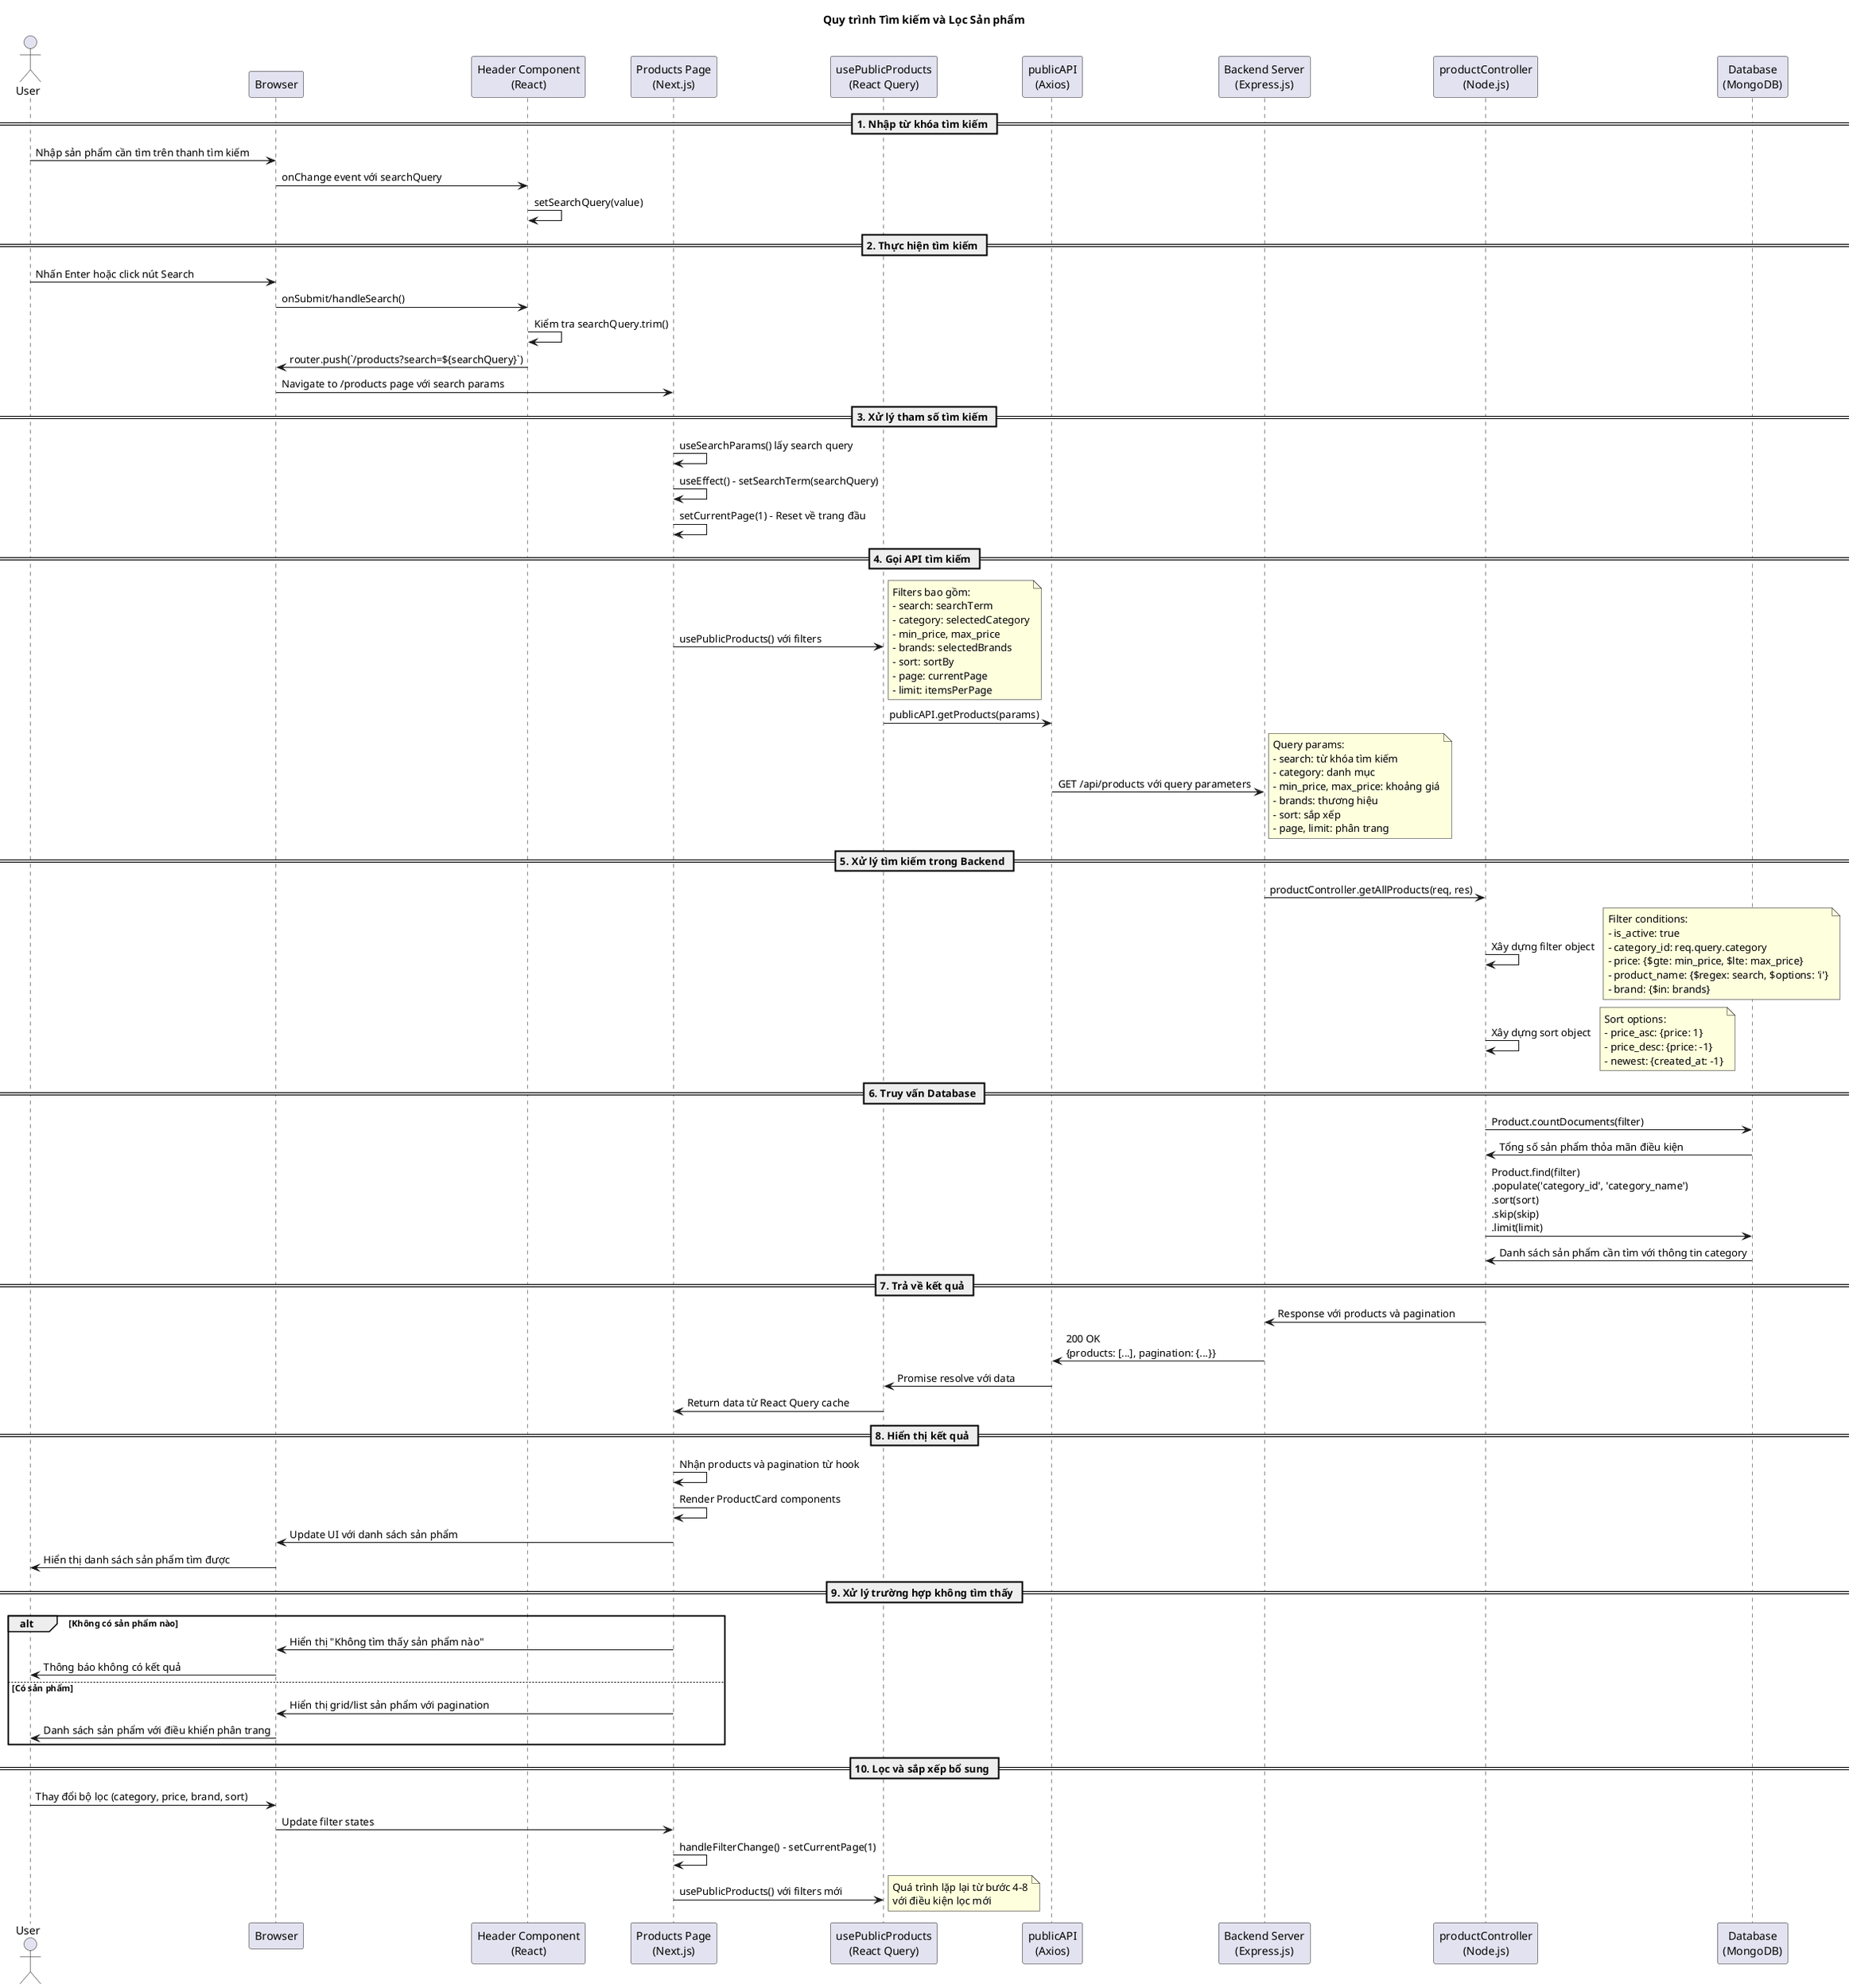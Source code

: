 @startuml search-product-sequence-diagram

title Quy trình Tìm kiếm và Lọc Sản phẩm

actor User as U
participant "Browser" as B
participant "Header Component\n(React)" as H
participant "Products Page\n(Next.js)" as P
participant "usePublicProducts\n(React Query)" as Q
participant "publicAPI\n(Axios)" as API
participant "Backend Server\n(Express.js)" as BE
participant "productController\n(Node.js)" as PC
participant "Database\n(MongoDB)" as DB

== 1. Nhập từ khóa tìm kiếm ==

U -> B: Nhập sản phẩm cần tìm trên thanh tìm kiếm
B -> H: onChange event với searchQuery
H -> H: setSearchQuery(value)

== 2. Thực hiện tìm kiếm ==

U -> B: Nhấn Enter hoặc click nút Search
B -> H: onSubmit/handleSearch()
H -> H: Kiểm tra searchQuery.trim()
H -> B: router.push(`/products?search=${searchQuery}`)
B -> P: Navigate to /products page với search params

== 3. Xử lý tham số tìm kiếm ==

P -> P: useSearchParams() lấy search query
P -> P: useEffect() - setSearchTerm(searchQuery)
P -> P: setCurrentPage(1) - Reset về trang đầu

== 4. Gọi API tìm kiếm ==

P -> Q: usePublicProducts() với filters
note right: Filters bao gồm:\n- search: searchTerm\n- category: selectedCategory\n- min_price, max_price\n- brands: selectedBrands\n- sort: sortBy\n- page: currentPage\n- limit: itemsPerPage

Q -> API: publicAPI.getProducts(params)
API -> BE: GET /api/products với query parameters
note right: Query params:\n- search: từ khóa tìm kiếm\n- category: danh mục\n- min_price, max_price: khoảng giá\n- brands: thương hiệu\n- sort: sắp xếp\n- page, limit: phân trang

== 5. Xử lý tìm kiếm trong Backend ==

BE -> PC: productController.getAllProducts(req, res)
PC -> PC: Xây dựng filter object
note right: Filter conditions:\n- is_active: true\n- category_id: req.query.category\n- price: {$gte: min_price, $lte: max_price}\n- product_name: {$regex: search, $options: 'i'}\n- brand: {$in: brands}

PC -> PC: Xây dựng sort object
note right: Sort options:\n- price_asc: {price: 1}\n- price_desc: {price: -1}\n- newest: {created_at: -1}

== 6. Truy vấn Database ==

PC -> DB: Product.countDocuments(filter)
DB -> PC: Tổng số sản phẩm thỏa mãn điều kiện

PC -> DB: Product.find(filter)\n.populate('category_id', 'category_name')\n.sort(sort)\n.skip(skip)\n.limit(limit)
DB -> PC: Danh sách sản phẩm cần tìm với thông tin category

== 7. Trả về kết quả ==

PC -> BE: Response với products và pagination
BE -> API: 200 OK\n{products: [...], pagination: {...}}
API -> Q: Promise resolve với data
Q -> P: Return data từ React Query cache

== 8. Hiển thị kết quả ==

P -> P: Nhận products và pagination từ hook
P -> P: Render ProductCard components
P -> B: Update UI với danh sách sản phẩm
B -> U: Hiển thị danh sách sản phẩm tìm được

== 9. Xử lý trường hợp không tìm thấy ==

alt Không có sản phẩm nào
    P -> B: Hiển thị "Không tìm thấy sản phẩm nào"
    B -> U: Thông báo không có kết quả
else Có sản phẩm
    P -> B: Hiển thị grid/list sản phẩm với pagination
    B -> U: Danh sách sản phẩm với điều khiển phân trang
end

== 10. Lọc và sắp xếp bổ sung ==

U -> B: Thay đổi bộ lọc (category, price, brand, sort)
B -> P: Update filter states
P -> P: handleFilterChange() - setCurrentPage(1)
P -> Q: usePublicProducts() với filters mới
note right: Quá trình lặp lại từ bước 4-8\nvới điều kiện lọc mới

@enduml
